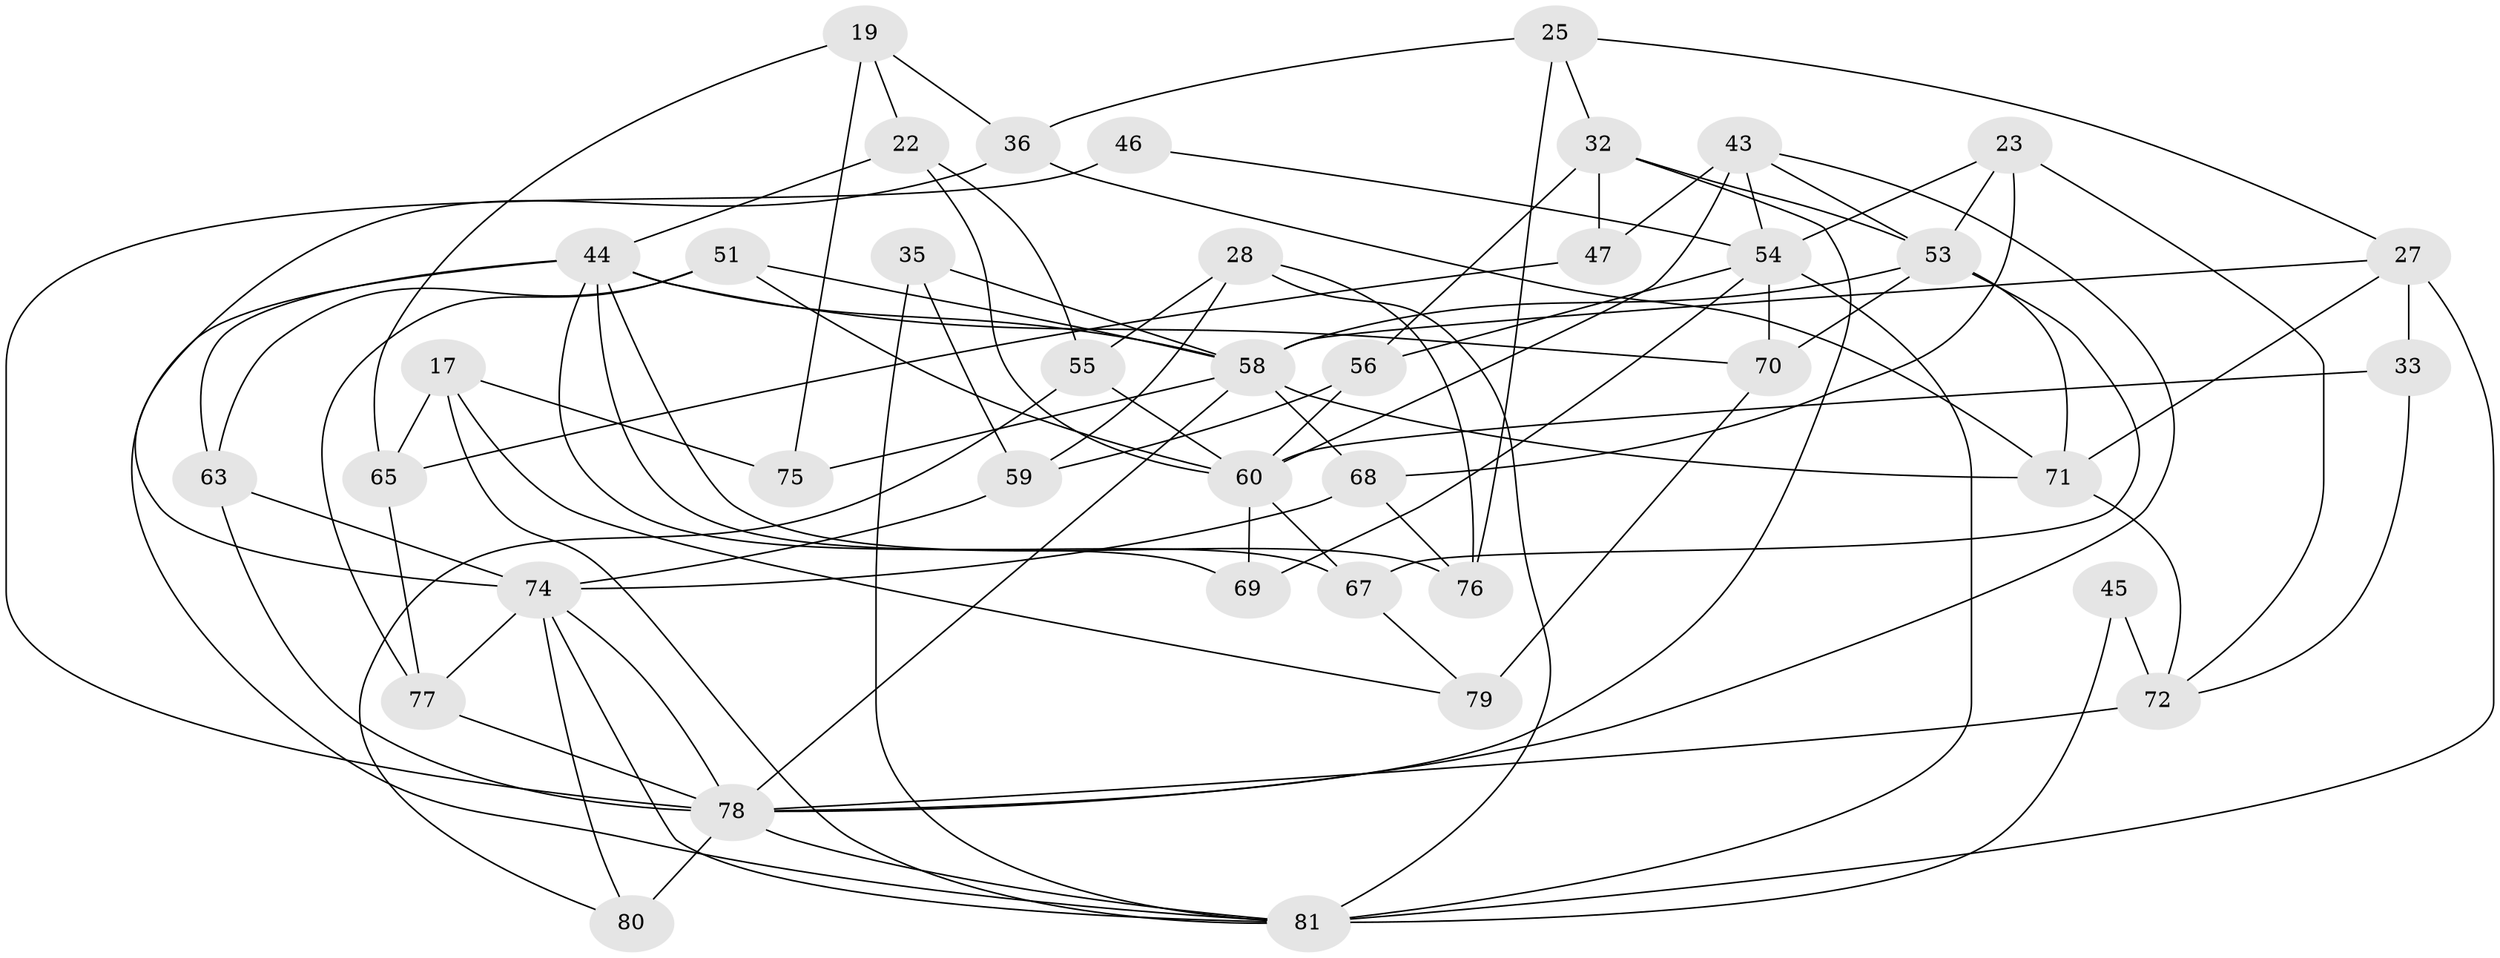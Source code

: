 // original degree distribution, {4: 1.0}
// Generated by graph-tools (version 1.1) at 2025/58/03/09/25 04:58:57]
// undirected, 40 vertices, 94 edges
graph export_dot {
graph [start="1"]
  node [color=gray90,style=filled];
  17;
  19;
  22;
  23;
  25;
  27 [super="+2"];
  28;
  32 [super="+4"];
  33;
  35;
  36;
  43 [super="+31"];
  44 [super="+38+40"];
  45;
  46;
  47;
  51;
  53 [super="+15+41"];
  54 [super="+5+50+24"];
  55;
  56 [super="+1"];
  58 [super="+8+20+34"];
  59;
  60 [super="+16+30"];
  63 [super="+14"];
  65;
  67;
  68;
  69;
  70 [super="+3+64"];
  71 [super="+48"];
  72 [super="+6"];
  74 [super="+73"];
  75;
  76;
  77;
  78 [super="+49+66+61"];
  79;
  80;
  81 [super="+10+21+42"];
  17 -- 79;
  17 -- 65;
  17 -- 75;
  17 -- 81;
  19 -- 22;
  19 -- 36;
  19 -- 65;
  19 -- 75;
  22 -- 55;
  22 -- 44;
  22 -- 60;
  23 -- 53;
  23 -- 68;
  23 -- 54;
  23 -- 72;
  25 -- 32;
  25 -- 36;
  25 -- 76;
  25 -- 27;
  27 -- 33 [weight=2];
  27 -- 71;
  27 -- 81;
  27 -- 58;
  28 -- 55;
  28 -- 76;
  28 -- 59;
  28 -- 81;
  32 -- 56 [weight=2];
  32 -- 47;
  32 -- 78;
  32 -- 53;
  33 -- 60;
  33 -- 72;
  35 -- 59;
  35 -- 58 [weight=2];
  35 -- 81;
  36 -- 74;
  36 -- 71;
  43 -- 47 [weight=2];
  43 -- 54;
  43 -- 78;
  43 -- 53;
  43 -- 60;
  44 -- 69 [weight=2];
  44 -- 70 [weight=2];
  44 -- 63;
  44 -- 58;
  44 -- 67;
  44 -- 76;
  44 -- 81;
  45 -- 72;
  45 -- 81 [weight=3];
  46 -- 54;
  46 -- 78 [weight=3];
  47 -- 65;
  51 -- 77;
  51 -- 63;
  51 -- 58;
  51 -- 60;
  53 -- 58;
  53 -- 70 [weight=2];
  53 -- 71;
  53 -- 67;
  54 -- 56 [weight=2];
  54 -- 70 [weight=2];
  54 -- 81 [weight=2];
  54 -- 69;
  55 -- 80;
  55 -- 60;
  56 -- 59;
  56 -- 60;
  58 -- 78 [weight=5];
  58 -- 75 [weight=2];
  58 -- 68;
  58 -- 71 [weight=2];
  59 -- 74;
  60 -- 69;
  60 -- 67;
  63 -- 74 [weight=3];
  63 -- 78;
  65 -- 77;
  67 -- 79;
  68 -- 76;
  68 -- 74;
  70 -- 79 [weight=2];
  71 -- 72;
  72 -- 78 [weight=2];
  74 -- 80;
  74 -- 78;
  74 -- 77;
  74 -- 81;
  77 -- 78;
  78 -- 80 [weight=2];
  78 -- 81 [weight=3];
}
